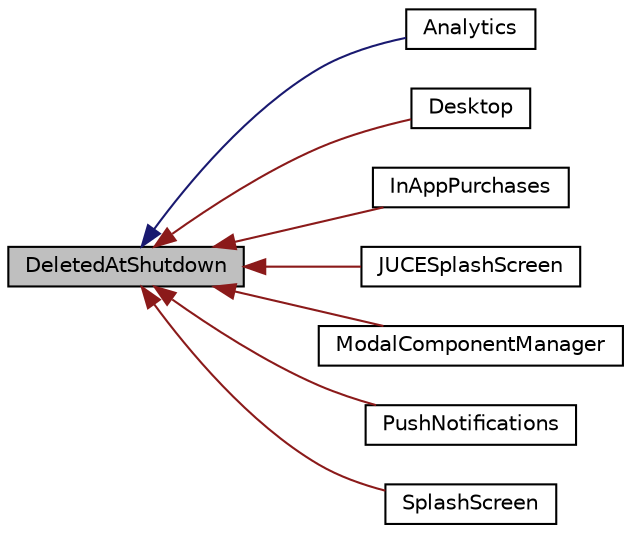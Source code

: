 digraph "DeletedAtShutdown"
{
  bgcolor="transparent";
  edge [fontname="Helvetica",fontsize="10",labelfontname="Helvetica",labelfontsize="10"];
  node [fontname="Helvetica",fontsize="10",shape=record];
  rankdir="LR";
  Node0 [label="DeletedAtShutdown",height=0.2,width=0.4,color="black", fillcolor="grey75", style="filled", fontcolor="black"];
  Node0 -> Node1 [dir="back",color="midnightblue",fontsize="10",style="solid",fontname="Helvetica"];
  Node1 [label="Analytics",height=0.2,width=0.4,color="black",URL="$classAnalytics.html",tooltip="A singleton class to manage analytics data. "];
  Node0 -> Node2 [dir="back",color="firebrick4",fontsize="10",style="solid",fontname="Helvetica"];
  Node2 [label="Desktop",height=0.2,width=0.4,color="black",URL="$classDesktop.html",tooltip="Describes and controls aspects of the computer&#39;s desktop. "];
  Node0 -> Node3 [dir="back",color="firebrick4",fontsize="10",style="solid",fontname="Helvetica"];
  Node3 [label="InAppPurchases",height=0.2,width=0.4,color="black",URL="$classInAppPurchases.html",tooltip="Provides in-app purchase functionality. "];
  Node0 -> Node4 [dir="back",color="firebrick4",fontsize="10",style="solid",fontname="Helvetica"];
  Node4 [label="JUCESplashScreen",height=0.2,width=0.4,color="black",URL="$classJUCESplashScreen.html",tooltip="The standard JUCE splash screen component. "];
  Node0 -> Node5 [dir="back",color="firebrick4",fontsize="10",style="solid",fontname="Helvetica"];
  Node5 [label="ModalComponentManager",height=0.2,width=0.4,color="black",URL="$classModalComponentManager.html",tooltip="Manages the system&#39;s stack of modal components. "];
  Node0 -> Node6 [dir="back",color="firebrick4",fontsize="10",style="solid",fontname="Helvetica"];
  Node6 [label="PushNotifications",height=0.2,width=0.4,color="black",URL="$classPushNotifications.html",tooltip="Singleton class responsible for push notifications functionality. "];
  Node0 -> Node7 [dir="back",color="firebrick4",fontsize="10",style="solid",fontname="Helvetica"];
  Node7 [label="SplashScreen",height=0.2,width=0.4,color="black",URL="$classSplashScreen.html",tooltip="A component for showing a splash screen while your app starts up. "];
}
